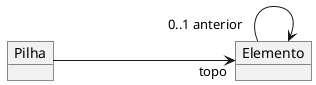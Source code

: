 @startuml mod04ima06
object "Pilha" as pi 
object "Elemento" as el 

left to right direction
pi ----> "topo" el  
el "0..1 anterior"--> el
@enduml